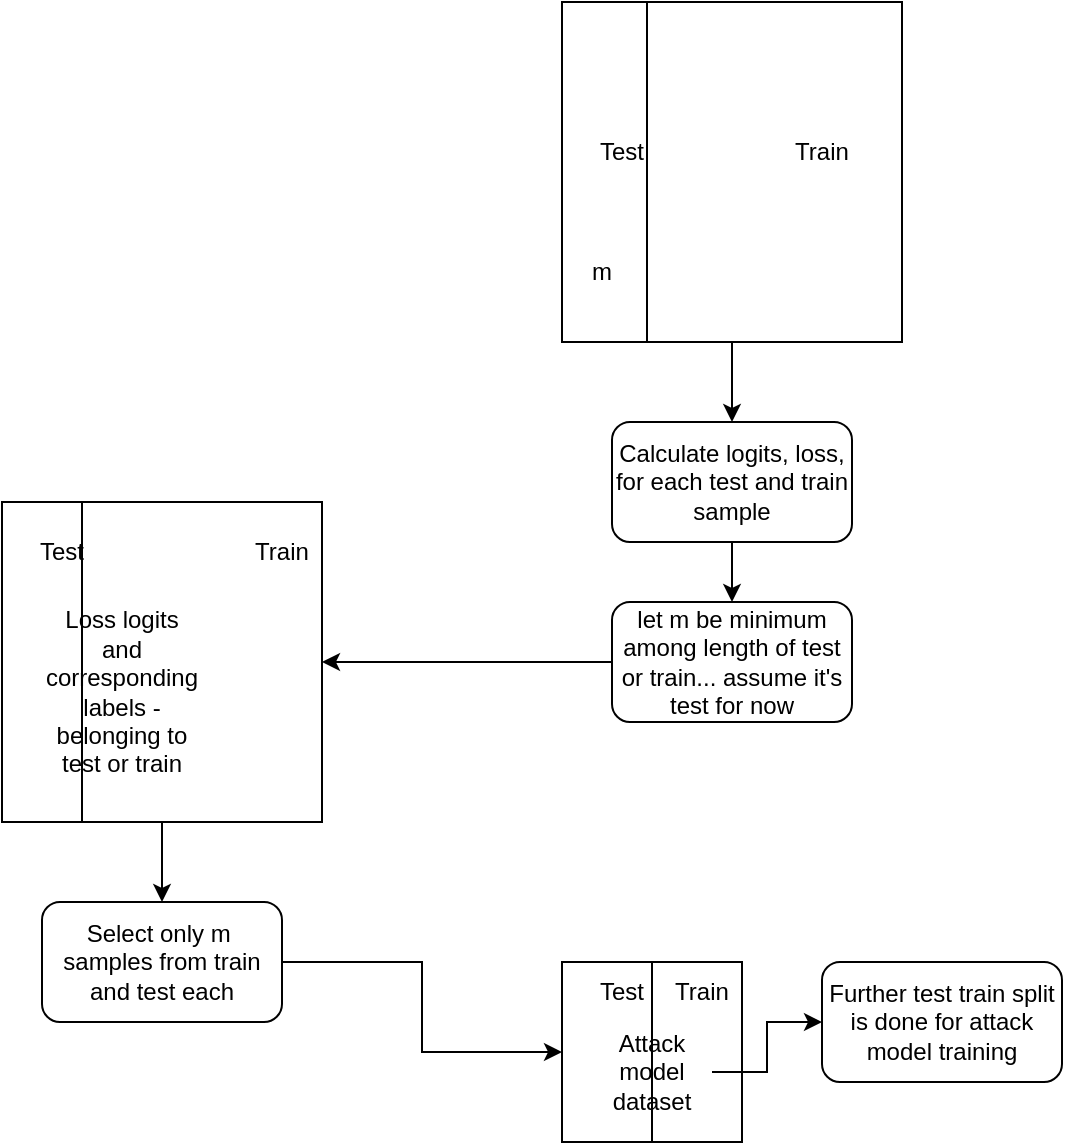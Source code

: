 <mxfile version="21.1.4" type="device">
  <diagram name="Page-1" id="LXB2ieRQ93B-QSHsnFzo">
    <mxGraphModel dx="1050" dy="573" grid="1" gridSize="10" guides="1" tooltips="1" connect="1" arrows="1" fold="1" page="1" pageScale="1" pageWidth="850" pageHeight="1100" math="0" shadow="0">
      <root>
        <mxCell id="0" />
        <mxCell id="1" parent="0" />
        <mxCell id="vdL6EGho0_gbeWmIKJu9-8" style="edgeStyle=orthogonalEdgeStyle;rounded=0;orthogonalLoop=1;jettySize=auto;html=1;entryX=0.5;entryY=0;entryDx=0;entryDy=0;" parent="1" source="vdL6EGho0_gbeWmIKJu9-1" target="vdL6EGho0_gbeWmIKJu9-7" edge="1">
          <mxGeometry relative="1" as="geometry" />
        </mxCell>
        <mxCell id="vdL6EGho0_gbeWmIKJu9-1" value="" style="whiteSpace=wrap;html=1;aspect=fixed;" parent="1" vertex="1">
          <mxGeometry x="390" y="40" width="170" height="170" as="geometry" />
        </mxCell>
        <mxCell id="vdL6EGho0_gbeWmIKJu9-2" value="" style="endArrow=none;html=1;rounded=0;exitX=0.25;exitY=1;exitDx=0;exitDy=0;entryX=0.25;entryY=0;entryDx=0;entryDy=0;" parent="1" source="vdL6EGho0_gbeWmIKJu9-1" target="vdL6EGho0_gbeWmIKJu9-1" edge="1">
          <mxGeometry width="50" height="50" relative="1" as="geometry">
            <mxPoint x="400" y="320" as="sourcePoint" />
            <mxPoint x="450" y="270" as="targetPoint" />
          </mxGeometry>
        </mxCell>
        <mxCell id="vdL6EGho0_gbeWmIKJu9-3" value="Test" style="text;html=1;strokeColor=none;fillColor=none;align=center;verticalAlign=middle;whiteSpace=wrap;rounded=0;" parent="1" vertex="1">
          <mxGeometry x="390" y="100" width="60" height="30" as="geometry" />
        </mxCell>
        <mxCell id="vdL6EGho0_gbeWmIKJu9-5" value="Train" style="text;html=1;strokeColor=none;fillColor=none;align=center;verticalAlign=middle;whiteSpace=wrap;rounded=0;" parent="1" vertex="1">
          <mxGeometry x="490" y="100" width="60" height="30" as="geometry" />
        </mxCell>
        <mxCell id="vdL6EGho0_gbeWmIKJu9-6" style="edgeStyle=orthogonalEdgeStyle;rounded=0;orthogonalLoop=1;jettySize=auto;html=1;exitX=0.5;exitY=1;exitDx=0;exitDy=0;" parent="1" source="vdL6EGho0_gbeWmIKJu9-1" target="vdL6EGho0_gbeWmIKJu9-1" edge="1">
          <mxGeometry relative="1" as="geometry" />
        </mxCell>
        <mxCell id="vdL6EGho0_gbeWmIKJu9-10" value="" style="edgeStyle=orthogonalEdgeStyle;rounded=0;orthogonalLoop=1;jettySize=auto;html=1;" parent="1" source="vdL6EGho0_gbeWmIKJu9-7" target="vdL6EGho0_gbeWmIKJu9-9" edge="1">
          <mxGeometry relative="1" as="geometry" />
        </mxCell>
        <mxCell id="vdL6EGho0_gbeWmIKJu9-7" value="Calculate logits, loss, for each test and train sample" style="rounded=1;whiteSpace=wrap;html=1;" parent="1" vertex="1">
          <mxGeometry x="415" y="250" width="120" height="60" as="geometry" />
        </mxCell>
        <mxCell id="vdL6EGho0_gbeWmIKJu9-12" style="edgeStyle=orthogonalEdgeStyle;rounded=0;orthogonalLoop=1;jettySize=auto;html=1;exitX=0;exitY=0.5;exitDx=0;exitDy=0;entryX=1;entryY=0.5;entryDx=0;entryDy=0;" parent="1" source="vdL6EGho0_gbeWmIKJu9-9" target="vdL6EGho0_gbeWmIKJu9-11" edge="1">
          <mxGeometry relative="1" as="geometry" />
        </mxCell>
        <mxCell id="vdL6EGho0_gbeWmIKJu9-9" value="let m be minimum among length of test or train... assume it&#39;s test for now" style="whiteSpace=wrap;html=1;rounded=1;" parent="1" vertex="1">
          <mxGeometry x="415" y="340" width="120" height="60" as="geometry" />
        </mxCell>
        <mxCell id="vdL6EGho0_gbeWmIKJu9-24" style="edgeStyle=orthogonalEdgeStyle;rounded=0;orthogonalLoop=1;jettySize=auto;html=1;entryX=0.5;entryY=0;entryDx=0;entryDy=0;" parent="1" source="vdL6EGho0_gbeWmIKJu9-11" target="vdL6EGho0_gbeWmIKJu9-23" edge="1">
          <mxGeometry relative="1" as="geometry" />
        </mxCell>
        <mxCell id="vdL6EGho0_gbeWmIKJu9-11" value="" style="whiteSpace=wrap;html=1;aspect=fixed;" parent="1" vertex="1">
          <mxGeometry x="110" y="290" width="160" height="160" as="geometry" />
        </mxCell>
        <mxCell id="vdL6EGho0_gbeWmIKJu9-14" value="" style="endArrow=none;html=1;rounded=0;exitX=0.25;exitY=0;exitDx=0;exitDy=0;entryX=0.25;entryY=1;entryDx=0;entryDy=0;" parent="1" source="vdL6EGho0_gbeWmIKJu9-11" target="vdL6EGho0_gbeWmIKJu9-11" edge="1">
          <mxGeometry width="50" height="50" relative="1" as="geometry">
            <mxPoint x="155" y="340" as="sourcePoint" />
            <mxPoint x="450" y="240" as="targetPoint" />
          </mxGeometry>
        </mxCell>
        <mxCell id="vdL6EGho0_gbeWmIKJu9-16" value="m" style="text;html=1;strokeColor=none;fillColor=none;align=center;verticalAlign=middle;whiteSpace=wrap;rounded=0;" parent="1" vertex="1">
          <mxGeometry x="380" y="160" width="60" height="30" as="geometry" />
        </mxCell>
        <mxCell id="vdL6EGho0_gbeWmIKJu9-17" value="Test" style="text;html=1;strokeColor=none;fillColor=none;align=center;verticalAlign=middle;whiteSpace=wrap;rounded=0;" parent="1" vertex="1">
          <mxGeometry x="110" y="300" width="60" height="30" as="geometry" />
        </mxCell>
        <mxCell id="vdL6EGho0_gbeWmIKJu9-18" value="Train" style="text;html=1;strokeColor=none;fillColor=none;align=center;verticalAlign=middle;whiteSpace=wrap;rounded=0;" parent="1" vertex="1">
          <mxGeometry x="220" y="300" width="60" height="30" as="geometry" />
        </mxCell>
        <mxCell id="vdL6EGho0_gbeWmIKJu9-22" value="Loss logits and corresponding labels - belonging to test or train" style="text;html=1;strokeColor=none;fillColor=none;align=center;verticalAlign=middle;whiteSpace=wrap;rounded=0;" parent="1" vertex="1">
          <mxGeometry x="140" y="340" width="60" height="90" as="geometry" />
        </mxCell>
        <mxCell id="vdL6EGho0_gbeWmIKJu9-29" style="edgeStyle=orthogonalEdgeStyle;rounded=0;orthogonalLoop=1;jettySize=auto;html=1;entryX=0;entryY=0.5;entryDx=0;entryDy=0;" parent="1" source="vdL6EGho0_gbeWmIKJu9-23" target="vdL6EGho0_gbeWmIKJu9-25" edge="1">
          <mxGeometry relative="1" as="geometry" />
        </mxCell>
        <mxCell id="vdL6EGho0_gbeWmIKJu9-23" value="Select only m&amp;nbsp; samples from train and test each" style="rounded=1;whiteSpace=wrap;html=1;" parent="1" vertex="1">
          <mxGeometry x="130" y="490" width="120" height="60" as="geometry" />
        </mxCell>
        <mxCell id="vdL6EGho0_gbeWmIKJu9-25" value="" style="whiteSpace=wrap;html=1;aspect=fixed;" parent="1" vertex="1">
          <mxGeometry x="390" y="520" width="90" height="90" as="geometry" />
        </mxCell>
        <mxCell id="vdL6EGho0_gbeWmIKJu9-28" value="" style="endArrow=none;html=1;rounded=0;entryX=0.5;entryY=0;entryDx=0;entryDy=0;" parent="1" source="vdL6EGho0_gbeWmIKJu9-32" target="vdL6EGho0_gbeWmIKJu9-25" edge="1">
          <mxGeometry width="50" height="50" relative="1" as="geometry">
            <mxPoint x="435" y="610" as="sourcePoint" />
            <mxPoint x="450" y="480" as="targetPoint" />
          </mxGeometry>
        </mxCell>
        <mxCell id="vdL6EGho0_gbeWmIKJu9-30" value="Test" style="text;html=1;strokeColor=none;fillColor=none;align=center;verticalAlign=middle;whiteSpace=wrap;rounded=0;" parent="1" vertex="1">
          <mxGeometry x="390" y="520" width="60" height="30" as="geometry" />
        </mxCell>
        <mxCell id="vdL6EGho0_gbeWmIKJu9-31" value="Train" style="text;html=1;strokeColor=none;fillColor=none;align=center;verticalAlign=middle;whiteSpace=wrap;rounded=0;" parent="1" vertex="1">
          <mxGeometry x="430" y="520" width="60" height="30" as="geometry" />
        </mxCell>
        <mxCell id="vdL6EGho0_gbeWmIKJu9-33" value="" style="endArrow=none;html=1;rounded=0;entryX=0.5;entryY=0;entryDx=0;entryDy=0;" parent="1" target="vdL6EGho0_gbeWmIKJu9-32" edge="1">
          <mxGeometry width="50" height="50" relative="1" as="geometry">
            <mxPoint x="435" y="610" as="sourcePoint" />
            <mxPoint x="435" y="520" as="targetPoint" />
          </mxGeometry>
        </mxCell>
        <mxCell id="vdL6EGho0_gbeWmIKJu9-36" style="edgeStyle=orthogonalEdgeStyle;rounded=0;orthogonalLoop=1;jettySize=auto;html=1;entryX=0;entryY=0.5;entryDx=0;entryDy=0;" parent="1" source="vdL6EGho0_gbeWmIKJu9-32" target="vdL6EGho0_gbeWmIKJu9-35" edge="1">
          <mxGeometry relative="1" as="geometry" />
        </mxCell>
        <mxCell id="vdL6EGho0_gbeWmIKJu9-32" value="Attack model dataset" style="text;html=1;strokeColor=none;fillColor=none;align=center;verticalAlign=middle;whiteSpace=wrap;rounded=0;" parent="1" vertex="1">
          <mxGeometry x="405" y="560" width="60" height="30" as="geometry" />
        </mxCell>
        <mxCell id="vdL6EGho0_gbeWmIKJu9-35" value="Further test train split is done for attack model training" style="rounded=1;whiteSpace=wrap;html=1;" parent="1" vertex="1">
          <mxGeometry x="520" y="520" width="120" height="60" as="geometry" />
        </mxCell>
      </root>
    </mxGraphModel>
  </diagram>
</mxfile>
